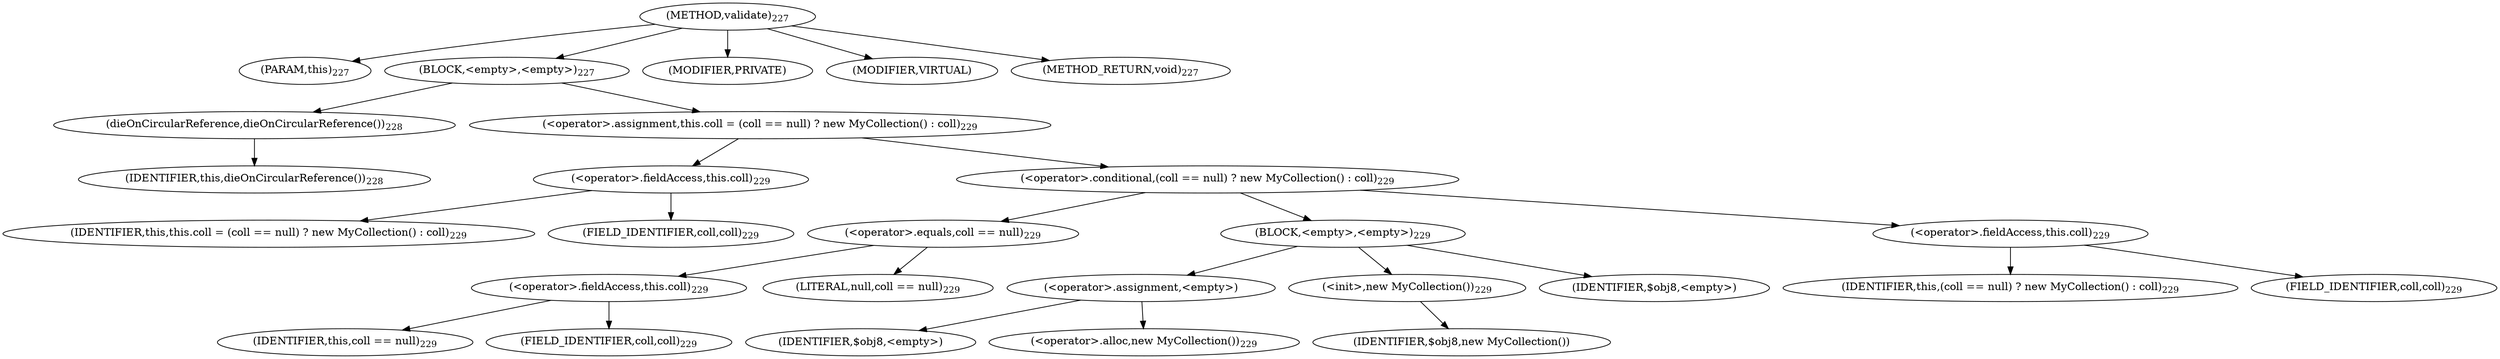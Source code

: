 digraph "validate" {  
"507" [label = <(METHOD,validate)<SUB>227</SUB>> ]
"85" [label = <(PARAM,this)<SUB>227</SUB>> ]
"508" [label = <(BLOCK,&lt;empty&gt;,&lt;empty&gt;)<SUB>227</SUB>> ]
"509" [label = <(dieOnCircularReference,dieOnCircularReference())<SUB>228</SUB>> ]
"84" [label = <(IDENTIFIER,this,dieOnCircularReference())<SUB>228</SUB>> ]
"510" [label = <(&lt;operator&gt;.assignment,this.coll = (coll == null) ? new MyCollection() : coll)<SUB>229</SUB>> ]
"511" [label = <(&lt;operator&gt;.fieldAccess,this.coll)<SUB>229</SUB>> ]
"512" [label = <(IDENTIFIER,this,this.coll = (coll == null) ? new MyCollection() : coll)<SUB>229</SUB>> ]
"513" [label = <(FIELD_IDENTIFIER,coll,coll)<SUB>229</SUB>> ]
"514" [label = <(&lt;operator&gt;.conditional,(coll == null) ? new MyCollection() : coll)<SUB>229</SUB>> ]
"515" [label = <(&lt;operator&gt;.equals,coll == null)<SUB>229</SUB>> ]
"516" [label = <(&lt;operator&gt;.fieldAccess,this.coll)<SUB>229</SUB>> ]
"517" [label = <(IDENTIFIER,this,coll == null)<SUB>229</SUB>> ]
"518" [label = <(FIELD_IDENTIFIER,coll,coll)<SUB>229</SUB>> ]
"519" [label = <(LITERAL,null,coll == null)<SUB>229</SUB>> ]
"520" [label = <(BLOCK,&lt;empty&gt;,&lt;empty&gt;)<SUB>229</SUB>> ]
"521" [label = <(&lt;operator&gt;.assignment,&lt;empty&gt;)> ]
"522" [label = <(IDENTIFIER,$obj8,&lt;empty&gt;)> ]
"523" [label = <(&lt;operator&gt;.alloc,new MyCollection())<SUB>229</SUB>> ]
"524" [label = <(&lt;init&gt;,new MyCollection())<SUB>229</SUB>> ]
"525" [label = <(IDENTIFIER,$obj8,new MyCollection())> ]
"526" [label = <(IDENTIFIER,$obj8,&lt;empty&gt;)> ]
"527" [label = <(&lt;operator&gt;.fieldAccess,this.coll)<SUB>229</SUB>> ]
"528" [label = <(IDENTIFIER,this,(coll == null) ? new MyCollection() : coll)<SUB>229</SUB>> ]
"529" [label = <(FIELD_IDENTIFIER,coll,coll)<SUB>229</SUB>> ]
"530" [label = <(MODIFIER,PRIVATE)> ]
"531" [label = <(MODIFIER,VIRTUAL)> ]
"532" [label = <(METHOD_RETURN,void)<SUB>227</SUB>> ]
  "507" -> "85" 
  "507" -> "508" 
  "507" -> "530" 
  "507" -> "531" 
  "507" -> "532" 
  "508" -> "509" 
  "508" -> "510" 
  "509" -> "84" 
  "510" -> "511" 
  "510" -> "514" 
  "511" -> "512" 
  "511" -> "513" 
  "514" -> "515" 
  "514" -> "520" 
  "514" -> "527" 
  "515" -> "516" 
  "515" -> "519" 
  "516" -> "517" 
  "516" -> "518" 
  "520" -> "521" 
  "520" -> "524" 
  "520" -> "526" 
  "521" -> "522" 
  "521" -> "523" 
  "524" -> "525" 
  "527" -> "528" 
  "527" -> "529" 
}
